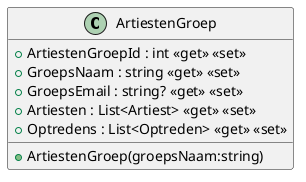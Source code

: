 @startuml
class ArtiestenGroep {
    + ArtiestenGroepId : int <<get>> <<set>>
    + GroepsNaam : string <<get>> <<set>>
    + GroepsEmail : string? <<get>> <<set>>
    + Artiesten : List<Artiest> <<get>> <<set>>
    + Optredens : List<Optreden> <<get>> <<set>>
    + ArtiestenGroep(groepsNaam:string)
}
@enduml
